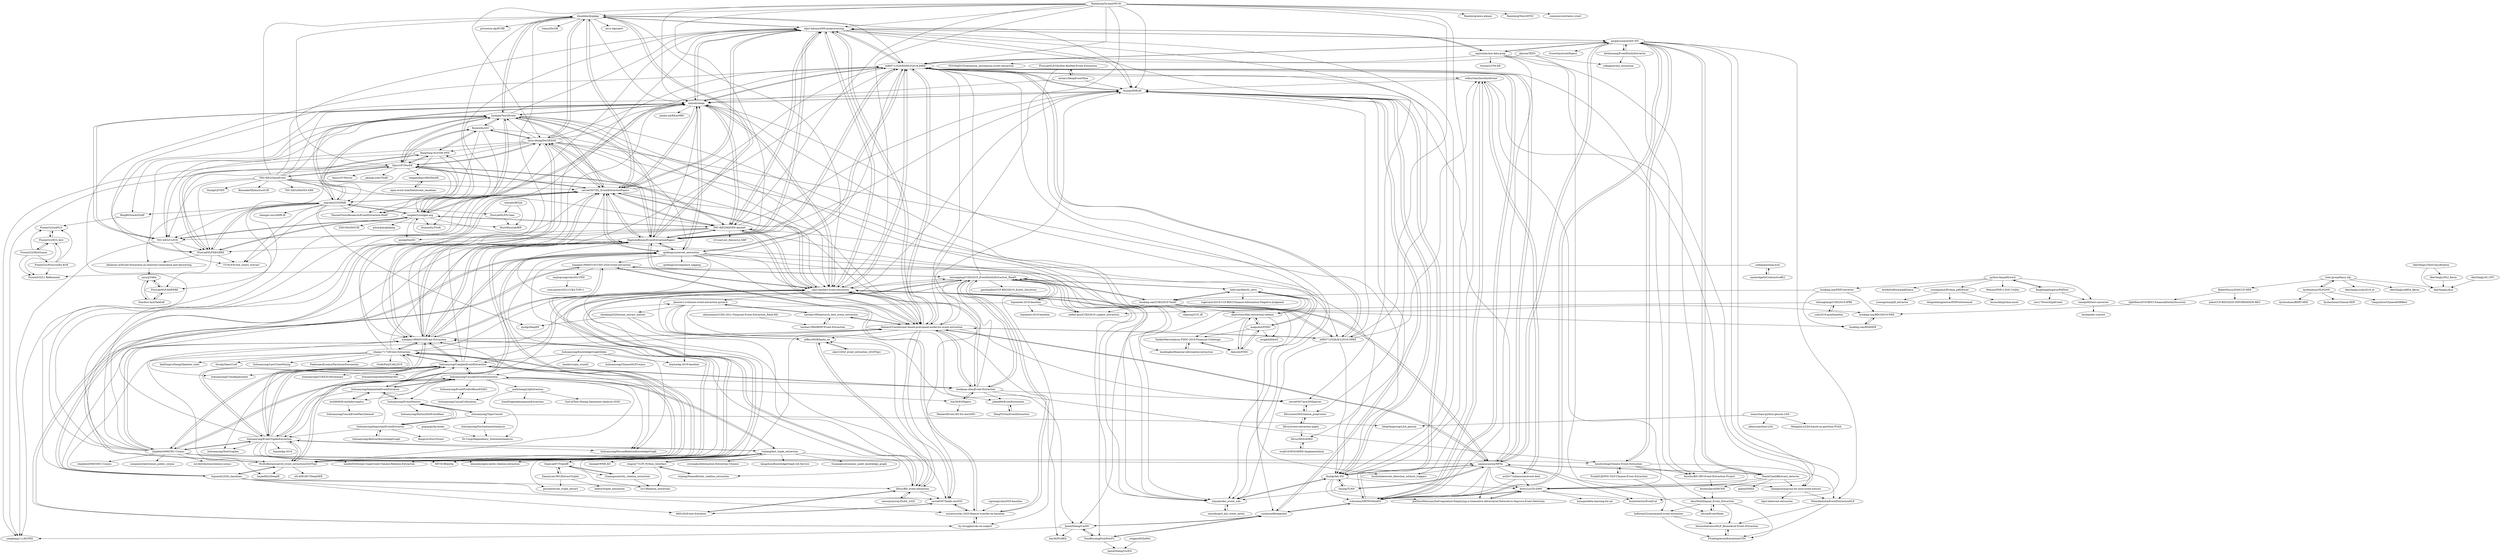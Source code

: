 digraph G {
"dwadden/dygiepp" -> "luanyi/DyGIE" ["e"=1]
"dwadden/dygiepp" -> "nlpcl-lab/ace2005-preprocessing"
"dwadden/dygiepp" -> "lavis-nlp/spert" ["e"=1]
"dwadden/dygiepp" -> "luyaojie/Text2Event"
"dwadden/dygiepp" -> "xinyadu/eeqa"
"dwadden/dygiepp" -> "BaptisteBlouin/EventExtractionPapers"
"dwadden/dygiepp" -> "carrie0307/DL_EventExtractionPapers"
"dwadden/dygiepp" -> "princeton-nlp/PURE" ["e"=1]
"dwadden/dygiepp" -> "raspberryice/gen-arg"
"dwadden/dygiepp" -> "nlpcl-lab/bert-event-extraction"
"dwadden/dygiepp" -> "shun-zheng/Doc2EDAG"
"dwadden/dygiepp" -> "lx865712528/EMNLP2018-JMEE"
"dwadden/dygiepp" -> "thunlp/HMEAE"
"dwadden/dygiepp" -> "xiaoqian19940510/Event-Extraction"
"dwadden/dygiepp" -> "Spico197/DocEE"
"liuhuanyong/CausalityEventExtraction" -> "liuhuanyong/SequentialEventExtration"
"liuhuanyong/CausalityEventExtraction" -> "liuhuanyong/ComplexEventExtraction"
"liuhuanyong/CausalityEventExtraction" -> "liuhuanyong/EventTriplesExtraction"
"liuhuanyong/CausalityEventExtraction" -> "liuhuanyong/EventPredictBasedOnEG"
"liuhuanyong/CausalityEventExtraction" -> "xiaoqian19940510/Event-Extraction"
"liuhuanyong/CausalityEventExtraction" -> "liuhuanyong/CausalCollocation"
"liuhuanyong/CausalityEventExtraction" -> "shijiebei2009/CEC-Corpus"
"liuhuanyong/CausalityEventExtraction" -> "hchX009/EventInferringSys"
"liuhuanyong/CausalityEventExtraction" -> "WuHuRestaurant/xf_event_extraction2020Top1"
"liuhuanyong/CausalityEventExtraction" -> "benkang-chen/Event-Extraction"
"liuhuanyong/CausalityEventExtraction" -> "boy56/EGPapers"
"liuhuanyong/CausalityEventExtraction" -> "liuhuanyong/EventMonitor"
"liuhuanyong/CausalityEventExtraction" -> "mattzheng/LtpExtraction"
"liuhuanyong/CausalityEventExtraction" -> "twjiang/fact_triple_extraction"
"liuhuanyong/CausalityEventExtraction" -> "liuhuanyong/PersonRelationKnowledgeGraph" ["e"=1]
"liuhuanyong/EventTriplesExtraction" -> "liuhuanyong/ComplexEventExtraction"
"liuhuanyong/EventTriplesExtraction" -> "liuhuanyong/TextGrapher" ["e"=1]
"liuhuanyong/EventTriplesExtraction" -> "lemonhu/open-entity-relation-extraction" ["e"=1]
"liuhuanyong/EventTriplesExtraction" -> "liuhuanyong/CausalityEventExtraction"
"liuhuanyong/EventTriplesExtraction" -> "xiaoqian19940510/Event-Extraction"
"liuhuanyong/EventTriplesExtraction" -> "twjiang/fact_triple_extraction"
"liuhuanyong/EventTriplesExtraction" -> "nlpcl-lab/bert-event-extraction"
"liuhuanyong/EventTriplesExtraction" -> "WuHuRestaurant/xf_event_extraction2020Top1"
"liuhuanyong/EventTriplesExtraction" -> "bojone/kg-2019" ["e"=1]
"liuhuanyong/EventTriplesExtraction" -> "xiaofei05/Distant-Supervised-Chinese-Relation-Extraction" ["e"=1]
"liuhuanyong/EventTriplesExtraction" -> "shijiebei2009/CEC-Corpus"
"liuhuanyong/EventTriplesExtraction" -> "liuhuanyong/PersonRelationKnowledgeGraph" ["e"=1]
"liuhuanyong/EventTriplesExtraction" -> "zhang17173/Event-Extraction"
"liuhuanyong/EventTriplesExtraction" -> "HIT-SCIR/pyltp" ["e"=1]
"liuhuanyong/EventTriplesExtraction" -> "BaptisteBlouin/EventExtractionPapers"
"liuhuanyong/DocSentimentAnalysis" -> "Dr-Corgi/Dependency_SentimentAnalysis"
"liuhuanyong/EventMonitor" -> "liuhuanyong/ImportantEventExtractor"
"liuhuanyong/EventMonitor" -> "liuhuanyong/SequentialEventExtration"
"liuhuanyong/EventMonitor" -> "liuhuanyong/HistoryHotEventBase"
"liuhuanyong/EventMonitor" -> "liuhuanyong/TopicCluster"
"liuhuanyong/ComplexEventExtraction" -> "liuhuanyong/EventTriplesExtraction"
"liuhuanyong/ComplexEventExtraction" -> "liuhuanyong/CausalityEventExtraction"
"liuhuanyong/ComplexEventExtraction" -> "liuhuanyong/TextGrapher" ["e"=1]
"liuhuanyong/ComplexEventExtraction" -> "xiaoqian19940510/Event-Extraction"
"liuhuanyong/ComplexEventExtraction" -> "liuhuanyong/PersonRelationKnowledgeGraph" ["e"=1]
"liuhuanyong/ComplexEventExtraction" -> "shijiebei2009/CEC-Corpus"
"liuhuanyong/ComplexEventExtraction" -> "WuHuRestaurant/xf_event_extraction2020Top1"
"liuhuanyong/ComplexEventExtraction" -> "carrie0307/DL_EventExtractionPapers"
"liuhuanyong/ComplexEventExtraction" -> "liuhuanyong/SequentialEventExtration"
"liuhuanyong/ComplexEventExtraction" -> "nlpcl-lab/bert-event-extraction"
"liuhuanyong/ComplexEventExtraction" -> "liuhuanyong/CrimeKgAssitant" ["e"=1]
"liuhuanyong/ComplexEventExtraction" -> "zhang17173/Event-Extraction"
"liuhuanyong/ComplexEventExtraction" -> "liuhuanyong/CCKS2018Summary" ["e"=1]
"liuhuanyong/ComplexEventExtraction" -> "BaptisteBlouin/EventExtractionPapers"
"liuhuanyong/ComplexEventExtraction" -> "liuhuanyong/QAonMilitaryKG" ["e"=1]
"zhang17173/Event-Extraction" -> "nlpcl-lab/bert-event-extraction"
"zhang17173/Event-Extraction" -> "WuHuRestaurant/xf_event_extraction2020Top1"
"zhang17173/Event-Extraction" -> "xiaoqian19940510/Event-Extraction"
"zhang17173/Event-Extraction" -> "Hanlard/Transformer-based-pretrained-model-for-event-extraction"
"zhang17173/Event-Extraction" -> "liuhuanyong/LawCrimeMining" ["e"=1]
"zhang17173/Event-Extraction" -> "benkang-chen/Event-Extraction"
"zhang17173/Event-Extraction" -> "BaptisteBlouin/EventExtractionPapers"
"zhang17173/Event-Extraction" -> "carrie0307/DL_EventExtractionPapers"
"zhang17173/Event-Extraction" -> "liuhuanyong/CrimeKgAssitant" ["e"=1]
"zhang17173/Event-Extraction" -> "liuhuanyong/EventTriplesExtraction"
"zhang17173/Event-Extraction" -> "FanhuaandLuomu/ParseLawDocuments" ["e"=1]
"zhang17173/Event-Extraction" -> "GuidoPaul/CAIL2019" ["e"=1]
"zhang17173/Event-Extraction" -> "liuhuanyong/ComplexEventExtraction"
"zhang17173/Event-Extraction" -> "IanHongruZhang/Openlaw_tools"
"zhang17173/Event-Extraction" -> "thunlp/OpenCLaP" ["e"=1]
"liuhuanyong/TopicCluster" -> "liuhuanyong/EventMonitor"
"liuhuanyong/TopicCluster" -> "DengYangyong/LDA_gensim"
"liuhuanyong/TopicCluster" -> "liuhuanyong/ImportantEventExtractor"
"liuhuanyong/TopicCluster" -> "liuhuanyong/DocSentimentAnalysis"
"boy56/EGPapers" -> "benkang-chen/Event-Extraction"
"boy56/EGPapers" -> "Hanlard/Event-KG-for-Ace2005-"
"gugug/pyltp-books" -> "Dr-Corgi/Dependency_SentimentAnalysis"
"nlpcl-lab/ace2005-preprocessing" -> "nlpcl-lab/bert-event-extraction"
"nlpcl-lab/ace2005-preprocessing" -> "lx865712528/EMNLP2018-JMEE"
"nlpcl-lab/ace2005-preprocessing" -> "Hanlard/Transformer-based-pretrained-model-for-event-extraction"
"nlpcl-lab/ace2005-preprocessing" -> "mgormley/ace-data-prep"
"nlpcl-lab/ace2005-preprocessing" -> "carrie0307/DL_EventExtractionPapers"
"nlpcl-lab/ace2005-preprocessing" -> "THU-KEG/MAVEN-dataset"
"nlpcl-lab/ace2005-preprocessing" -> "BaptisteBlouin/EventExtractionPapers"
"nlpcl-lab/ace2005-preprocessing" -> "xinyadu/eeqa"
"nlpcl-lab/ace2005-preprocessing" -> "ll0ruc/ace2005chinese_preprocess"
"nlpcl-lab/ace2005-preprocessing" -> "dwadden/dygiepp"
"nlpcl-lab/ace2005-preprocessing" -> "thunlp/Adv-ED"
"nlpcl-lab/ace2005-preprocessing" -> "carrie0307/ace2005parser"
"nlpcl-lab/ace2005-preprocessing" -> "thunlp/HMEAE"
"nlpcl-lab/ace2005-preprocessing" -> "raspberryice/gen-arg"
"nlpcl-lab/ace2005-preprocessing" -> "anoperson/jointEE-NN"
"SeanLee97/TripleIE" -> "Guanngxu/entity_relation_extraction"
"SeanLee97/TripleIE" -> "DannyLee1991/ExtractTriples"
"SeanLee97/TripleIE" -> "lzc1/Relation_extraction"
"liuhuanyong/ImportantEventExtractor" -> "liuhuanyong/EventMonitor"
"liuhuanyong/ImportantEventExtractor" -> "BangLiu/StoryForest" ["e"=1]
"liuhuanyong/ImportantEventExtractor" -> "liuhuanyong/AbstractKnowledgeGraph"
"liuhuanyong/ImportantEventExtractor" -> "liuhuanyong/ComplexEventExtraction"
"liuhuanyong/ImportantEventExtractor" -> "liuhuanyong/EventTriplesExtraction"
"python-fan/pdf2word" -> "ArtifexSoftware/pdf2docx" ["e"=1]
"python-fan/pdf2word" -> "fengdongdongwsn/PdfTool"
"python-fan/pdf2word" -> "houking-can/PDFConverter"
"python-fan/pdf2word" -> "xiaoqin00/text-converter"
"python-fan/pdf2word" -> "yooongchun/Python_pdf2Excel"
"python-fan/pdf2word" -> "Nexuist/PDF-2-DOC-Utility"
"mattzheng/LtpExtraction" -> "Syd-Q/Text-Mining-Sentiment-Analysis-2020-" ["e"=1]
"mattzheng/LtpExtraction" -> "SmallVagetable/opinionExtraction"
"mattzheng/LtpExtraction" -> "Dr-Corgi/Dependency_SentimentAnalysis"
"liuhuanyong/KnowledgeGraphSlides" -> "liuhuanyong/ChineseNLPCorpus" ["e"=1]
"liuhuanyong/KnowledgeGraphSlides" -> "liuhuanyong/PersonRelationKnowledgeGraph" ["e"=1]
"liuhuanyong/KnowledgeGraphSlides" -> "liuhuanyong/ComplexEventExtraction"
"liuhuanyong/KnowledgeGraphSlides" -> "liuhuanyong/CausalityEventExtraction"
"liuhuanyong/KnowledgeGraphSlides" -> "beader/ruijin_round2" ["e"=1]
"liuhuanyong/KnowledgeGraphSlides" -> "bojone/kg-2019-baseline" ["e"=1]
"thunlp/Adv-ED" -> "xinyadu/doc_event_role"
"thunlp/Adv-ED" -> "thunlp/TLNN"
"thunlp/Adv-ED" -> "AveryLiu/TD-DMN"
"thunlp/Adv-ED" -> "JoeZhouWenxuan/Self-regulation-Employing-a-Generative-Adversarial-Network-to-Improve-Event-Detection"
"thunlp/Adv-ED" -> "sanmusunrise/NPNs"
"thunlp/Adv-ED" -> "thunlp/HMEAE"
"thunlp/Adv-ED" -> "yubochen/NBTNGMA4ED"
"xiaoyichao/-python-gensim-LDA-" -> "MenglinLu/LDA-based-on-partition-PLDA-"
"xiaoyichao/-python-gensim-LDA-" -> "DengYangyong/LDA_gensim"
"xiaoyichao/-python-gensim-LDA-" -> "nkhuyu/python-LDA"
"lx865712528/EMNLP2018-JMEE" -> "nlpcl-lab/bert-event-extraction"
"lx865712528/EMNLP2018-JMEE" -> "nlpcl-lab/ace2005-preprocessing"
"lx865712528/EMNLP2018-JMEE" -> "anoperson/jointEE-NN"
"lx865712528/EMNLP2018-JMEE" -> "yubochen/NBTNGMA4ED"
"lx865712528/EMNLP2018-JMEE" -> "thunlp/HMEAE"
"lx865712528/EMNLP2018-JMEE" -> "Hanlard/Transformer-based-pretrained-model-for-event-extraction"
"lx865712528/EMNLP2018-JMEE" -> "sanmusunrise/NPNs"
"lx865712528/EMNLP2018-JMEE" -> "lx865712528/ACL2019-ODEE"
"lx865712528/EMNLP2018-JMEE" -> "thunlp/Adv-ED"
"lx865712528/EMNLP2018-JMEE" -> "xinyadu/eeqa"
"lx865712528/EMNLP2018-JMEE" -> "BaptisteBlouin/EventExtractionPapers"
"lx865712528/EMNLP2018-JMEE" -> "qiufengyuyi/event_extraction"
"lx865712528/EMNLP2018-JMEE" -> "xinyadu/doc_event_role"
"lx865712528/EMNLP2018-JMEE" -> "zhangluoyang/cnn-for-auto-event-extract"
"lx865712528/EMNLP2018-JMEE" -> "wilburOne/ZeroShotEvent"
"liuhuanyong/EventPredictBasedOnEG" -> "liuhuanyong/CausalCollocation"
"lx865712528/ACL2019-ODEE" -> "lx865712528/EMNLP2018-JMEE"
"lx865712528/ACL2019-ODEE" -> "xinyadu/doc_event_role"
"lx865712528/ACL2019-ODEE" -> "Hanlard/Transformer-based-pretrained-model-for-event-extraction"
"lx865712528/ACL2019-ODEE" -> "thunlp/HMEAE"
"lx865712528/ACL2019-ODEE" -> "wilburOne/ZeroShotEvent"
"lx865712528/ACL2019-ODEE" -> "thunlp/Adv-ED"
"lx865712528/ACL2019-ODEE" -> "nlpcl-lab/bert-event-extraction"
"Guanngxu/entity_relation_extraction" -> "SeanLee97/TripleIE"
"Guanngxu/entity_relation_extraction" -> "lzc1/Relation_extraction"
"hello-lan/fddc02_intro" -> "dmjvictory/fddc-extraction-release"
"hello-lan/fddc02_intro" -> "magicdict/FDDC"
"hello-lan/fddc02_intro" -> "houking-can/CCKS2019-Task5"
"hello-lan/fddc02_intro" -> "hecongqing/CCKS2019_EventEntityExtraction_Rank5"
"hello-lan/fddc02_intro" -> "rogeroyer/2019-CCF-BDCI-Finance-Information-Negative-Judgment"
"hello-lan/fddc02_intro" -> "haodingkui/financial-information-extraction"
"yooongchun/Python_pdf2Excel" -> "yooongchun/pdf_extractor"
"yooongchun/Python_pdf2Excel" -> "dongzhidong/extractPDFtotxttoexcel"
"yooongchun/Python_pdf2Excel" -> "burncode/python-excel"
"houking-can/PDFConverter" -> "houking-can/CCKS2019-Task5"
"houking-can/PDFConverter" -> "houking-can/BDCI2019-NER"
"houking-can/PDFConverter" -> "houking-can/RDANER"
"liuhuanyong/SequentialEventExtration" -> "liuhuanyong/CausalityEventExtraction"
"liuhuanyong/SequentialEventExtration" -> "hchX009/EventInferringSys"
"liuhuanyong/SequentialEventExtration" -> "liuhuanyong/ComplexEventExtraction"
"liuhuanyong/SequentialEventExtration" -> "liuhuanyong/EventMonitor"
"liuhuanyong/SequentialEventExtration" -> "liuhuanyong/EventTriplesExtraction"
"wilburOne/ZeroShotEvent" -> "yubochen/NBTNGMA4ED"
"wilburOne/ZeroShotEvent" -> "acl2017submission/event-data"
"wilburOne/ZeroShotEvent" -> "hunterhector/EvmEval"
"wilburOne/ZeroShotEvent" -> "AveryLiu/TD-DMN"
"wilburOne/ZeroShotEvent" -> "thunlp/HMEAE"
"bojone/ee-2019-baseline" -> "bojone/el-2019-baseline" ["e"=1]
"bojone/ee-2019-baseline" -> "xiefan-guo/CCKS2019_subject_extraction"
"bojone/ee-2019-baseline" -> "hecongqing/CCKS2019_EventEntityExtraction_Rank5"
"bojone/ee-2019-baseline" -> "bojone/kg-2019-baseline" ["e"=1]
"shiningliang/CCKS2019-IPRE" -> "xiefan-guo/CCKS2019_subject_extraction"
"shiningliang/CCKS2019-IPRE" -> "ccks2019-ipre/baseline"
"magicdict/FDDC" -> "dmjvictory/fddc-extraction-release"
"magicdict/FDDC" -> "Alexzsh/FDDC"
"magicdict/FDDC" -> "YankeeMarco/aliyun-FDDC-2018-Financial-Challenge-"
"magicdict/FDDC" -> "mrgjbd/fddc02"
"magicdict/FDDC" -> "hello-lan/fddc02_intro"
"AlexYangLi/TextClassification" -> "AlexYangLi/ALA"
"AlexYangLi/TextClassification" -> "AlexYangLi/NLI_Keras"
"xiefan-guo/CCKS2019_subject_extraction" -> "hecongqing/CCKS2019_EventEntityExtraction_Rank5"
"dmjvictory/fddc-extraction-release" -> "magicdict/FDDC"
"dmjvictory/fddc-extraction-release" -> "Alexzsh/FDDC"
"dmjvictory/fddc-extraction-release" -> "YankeeMarco/aliyun-FDDC-2018-Financial-Challenge-"
"dmjvictory/fddc-extraction-release" -> "hello-lan/fddc02_intro"
"dmjvictory/fddc-extraction-release" -> "mrgjbd/fddc02"
"codogogo/xling-eval" -> "Pzoom522/L1-Refinement"
"codogogo/xling-eval" -> "cambridgeltl/ContrastiveBLI"
"hendrydong/Chinese-Event-Extraction" -> "FrankSLB/FDU-NLP-Chinese-Event-Extraction"
"hendrydong/Chinese-Event-Extraction" -> "Aureliu/BIU-RPI-Event-Extraction-Project"
"hendrydong/Chinese-Event-Extraction" -> "ahsi/Multilingual_Event_Extraction"
"hendrydong/Chinese-Event-Extraction" -> "anoperson/jointEE-NN"
"hendrydong/Chinese-Event-Extraction" -> "Niharikadutta/EventExtractionNLP"
"sanmusunrise/NPNs" -> "yubochen/NBTNGMA4ED"
"sanmusunrise/NPNs" -> "thunlp/TLNN"
"sanmusunrise/NPNs" -> "lx865712528/EMNLP2018-JMEE"
"sanmusunrise/NPNs" -> "thunlp/Adv-ED"
"sanmusunrise/NPNs" -> "ThanhChinhBK/event_detector"
"sanmusunrise/NPNs" -> "zhangluoyang/cnn-for-auto-event-extract"
"sanmusunrise/NPNs" -> "anoperson/jointEE-NN"
"sanmusunrise/NPNs" -> "AveryLiu/TD-DMN"
"sanmusunrise/NPNs" -> "acl2017submission/event-data"
"sanmusunrise/NPNs" -> "thunlp/HMEAE"
"sanmusunrise/NPNs" -> "liushulinle/event_detection_without_triggers"
"sanmusunrise/NPNs" -> "Hanlard/Transformer-based-pretrained-model-for-event-extraction"
"sanmusunrise/NPNs" -> "nlpcl-lab/bert-event-extraction"
"sanmusunrise/NPNs" -> "hunterhector/EvmEval"
"sanmusunrise/NPNs" -> "JoeZhouWenxuan/Self-regulation-Employing-a-Generative-Adversarial-Network-to-Improve-Event-Detection"
"liushulinle/event_detection_without_triggers" -> "wilburOne/ZeroShotEvent"
"ccks2019-ipre/baseline" -> "shiningliang/CCKS2019-IPRE"
"yubochen/NBTNGMA4ED" -> "AveryLiu/TD-DMN"
"yubochen/NBTNGMA4ED" -> "wilburOne/ZeroShotEvent"
"yubochen/NBTNGMA4ED" -> "cuishiyao96/eegcned"
"yubochen/NBTNGMA4ED" -> "anoperson/jointEE-NN"
"yubochen/NBTNGMA4ED" -> "lx865712528/EMNLP2018-JMEE"
"yubochen/NBTNGMA4ED" -> "thunlp/HMEAE"
"liuhuanyong/CausalCollocation" -> "liuhuanyong/EventPredictBasedOnEG"
"ahsi/Multilingual_Event_Extraction" -> "bernardobranco/NLP_Biomedical-Event-Extraction"
"ahsi/Multilingual_Event_Extraction" -> "FSudong/eventExtractionCNN"
"ahsi/Multilingual_Event_Extraction" -> "hltcoe/EventMiner"
"ahsi/Multilingual_Event_Extraction" -> "helloram52/automated-event-extraction"
"carrie0307/ace2005parser" -> "ll0ruc/ace2005chinese_preprocess"
"AlexYangLi/NLI_Keras" -> "AlexYangLi/ALA"
"benkang-chen/Event-Extraction" -> "Hanlard/Transformer-based-pretrained-model-for-event-extraction"
"benkang-chen/Event-Extraction" -> "boy56/EGPapers"
"benkang-chen/Event-Extraction" -> "nlpcl-lab/bert-event-extraction"
"benkang-chen/Event-Extraction" -> "carrie0307/ace2005parser"
"benkang-chen/Event-Extraction" -> "lx865712528/EMNLP2018-JMEE"
"benkang-chen/Event-Extraction" -> "hendrydong/Chinese-Event-Extraction"
"benkang-chen/Event-Extraction" -> "jialin666/EventExtraction"
"benkang-chen/Event-Extraction" -> "hecongqing/CCKS2019_EventEntityExtraction_Rank5"
"benkang-chen/Event-Extraction" -> "zhang17173/Event-Extraction"
"AveryLiu/TD-DMN" -> "yubochen/NBTNGMA4ED"
"AveryLiu/TD-DMN" -> "luyaojie/delta-learning-for-ed"
"AveryLiu/TD-DMN" -> "JoeZhouWenxuan/Self-regulation-Employing-a-Generative-Adversarial-Network-to-Improve-Event-Detection"
"AveryLiu/TD-DMN" -> "hunterhector/EvmEval"
"JoeZhouWenxuan/Self-regulation-Employing-a-Generative-Adversarial-Network-to-Improve-Event-Detection" -> "AveryLiu/TD-DMN"
"Alexzsh/FDDC" -> "YankeeMarco/aliyun-FDDC-2018-Financial-Challenge-"
"Alexzsh/FDDC" -> "dmjvictory/fddc-extraction-release"
"Alexzsh/FDDC" -> "magicdict/FDDC"
"FrankSLB/FDU-NLP-Chinese-Event-Extraction" -> "helloram52/automated-event-extraction"
"FrankSLB/FDU-NLP-Chinese-Event-Extraction" -> "hendrydong/Chinese-Event-Extraction"
"Niharikadutta/EventExtractionNLP" -> "FSudong/eventExtractionCNN"
"Niharikadutta/EventExtractionNLP" -> "bernardobranco/NLP_Biomedical-Event-Extraction"
"AlexYangLi/tf_CFO" -> "AlexYangLi/ALA"
"FSudong/eventExtractionCNN" -> "bernardobranco/NLP_Biomedical-Event-Extraction"
"YankeeMarco/aliyun-FDDC-2018-Financial-Challenge-" -> "haodingkui/financial-information-extraction"
"YankeeMarco/aliyun-FDDC-2018-Financial-Challenge-" -> "Alexzsh/FDDC"
"kyzhouhzau/NLPGNN" -> "kyzhouhzau/BERT-NER" ["e"=1]
"kyzhouhzau/NLPGNN" -> "kyzhouhzau/Clinical-NER" ["e"=1]
"kyzhouhzau/NLPGNN" -> "boat-group/fancy-nlp"
"kyzhouhzau/NLPGNN" -> "GanjinZero/ChineseEHRBert" ["e"=1]
"carrie0307/DL_EventExtractionPapers" -> "xiaoqian19940510/Event-Extraction"
"carrie0307/DL_EventExtractionPapers" -> "BaptisteBlouin/EventExtractionPapers"
"carrie0307/DL_EventExtractionPapers" -> "nlpcl-lab/ace2005-preprocessing"
"carrie0307/DL_EventExtractionPapers" -> "WuHuRestaurant/xf_event_extraction2020Top1"
"carrie0307/DL_EventExtractionPapers" -> "shun-zheng/Doc2EDAG"
"carrie0307/DL_EventExtractionPapers" -> "Spico197/DocEE"
"carrie0307/DL_EventExtractionPapers" -> "THU-KEG/MAVEN-dataset"
"carrie0307/DL_EventExtractionPapers" -> "nlpcl-lab/bert-event-extraction"
"carrie0307/DL_EventExtractionPapers" -> "mayubo2333/PAIE"
"carrie0307/DL_EventExtractionPapers" -> "xinyadu/eeqa"
"carrie0307/DL_EventExtractionPapers" -> "Hanlard/Transformer-based-pretrained-model-for-event-extraction"
"carrie0307/DL_EventExtractionPapers" -> "qiufengyuyi/event_extraction"
"carrie0307/DL_EventExtractionPapers" -> "dwadden/dygiepp"
"carrie0307/DL_EventExtractionPapers" -> "lx865712528/EMNLP2018-JMEE"
"carrie0307/DL_EventExtractionPapers" -> "luyaojie/Text2Event"
"xiaoqian19940510/Event-Extraction" -> "WuHuRestaurant/xf_event_extraction2020Top1"
"xiaoqian19940510/Event-Extraction" -> "carrie0307/DL_EventExtractionPapers"
"xiaoqian19940510/Event-Extraction" -> "nlpcl-lab/bert-event-extraction"
"xiaoqian19940510/Event-Extraction" -> "Hanlard/Transformer-based-pretrained-model-for-event-extraction"
"xiaoqian19940510/Event-Extraction" -> "BaptisteBlouin/EventExtractionPapers"
"xiaoqian19940510/Event-Extraction" -> "liuhuanyong/EventTriplesExtraction"
"xiaoqian19940510/Event-Extraction" -> "xinyadu/eeqa"
"xiaoqian19940510/Event-Extraction" -> "shun-zheng/Doc2EDAG"
"xiaoqian19940510/Event-Extraction" -> "liuhuanyong/ComplexEventExtraction"
"xiaoqian19940510/Event-Extraction" -> "qiufengyuyi/event_extraction"
"xiaoqian19940510/Event-Extraction" -> "zhang17173/Event-Extraction"
"xiaoqian19940510/Event-Extraction" -> "nlpcl-lab/ace2005-preprocessing"
"xiaoqian19940510/Event-Extraction" -> "shijiebei2009/CEC-Corpus"
"xiaoqian19940510/Event-Extraction" -> "lx865712528/EMNLP2018-JMEE"
"xiaoqian19940510/Event-Extraction" -> "loujie0822/DeepIE" ["e"=1]
"shijiebei2009/CEC-Corpus" -> "liuhuanyong/ComplexEventExtraction"
"shijiebei2009/CEC-Corpus" -> "xiaoqian19940510/Event-Extraction"
"shijiebei2009/CEC-Corpus" -> "sanmusunrise/NPNs"
"shijiebei2009/CEC-Corpus" -> "liuhuanyong/EventTriplesExtraction"
"shijiebei2009/CEC-Corpus" -> "carrie0307/DL_EventExtractionPapers"
"shijiebei2009/CEC-Corpus" -> "lx865712528/EMNLP2018-JMEE"
"shijiebei2009/CEC-Corpus" -> "hendrydong/Chinese-Event-Extraction"
"shijiebei2009/CEC-Corpus" -> "WuHuRestaurant/xf_event_extraction2020Top1"
"shijiebei2009/CEC-Corpus" -> "shun-zheng/Doc2EDAG"
"shijiebei2009/CEC-Corpus" -> "liuhuanyong/CausalityEventExtraction"
"shijiebei2009/CEC-Corpus" -> "shijiebei2009/CEEC-Corpus"
"shijiebei2009/CEC-Corpus" -> "BaptisteBlouin/EventExtractionPapers"
"shijiebei2009/CEC-Corpus" -> "nlpcl-lab/ace2005-preprocessing"
"shijiebei2009/CEC-Corpus" -> "nonamestreet/weixin_public_corpus" ["e"=1]
"shijiebei2009/CEC-Corpus" -> "ml-distribution/chinese-corpus" ["e"=1]
"wgwang/ccks2020-baseline" -> "xyionwu/ccks-2020-finance-transfer-ee-baseline"
"DannyLee1991/ExtractTriples" -> "SeanLee97/TripleIE"
"DannyLee1991/ExtractTriples" -> "leefsir/triplet_extraction" ["e"=1]
"DannyLee1991/ExtractTriples" -> "percent4/ccks_triple_extract" ["e"=1]
"bojone/lic2020_baselines" -> "carrie0307/baidu-ee2020"
"bojone/lic2020_baselines" -> "qiufengyuyi/event_extraction"
"bojone/lic2020_baselines" -> "WuHuRestaurant/xf_event_extraction2020Top1"
"bojone/lic2020_baselines" -> "hecongqing/CCKS2019_EventEntityExtraction_Rank5"
"bojone/lic2020_baselines" -> "ll0ruc/BD_event-extraction"
"bojone/lic2020_baselines" -> "xyionwu/ccks-2020-finance-transfer-ee-baseline"
"bojone/lic2020_baselines" -> "lx865712528/EMNLP2018-JMEE"
"bojone/lic2020_baselines" -> "ARDUJS/Event-Extration"
"bojone/lic2020_baselines" -> "xiaoqian19940510/Event-Extraction"
"xinyadu/eeqa" -> "raspberryice/gen-arg"
"xinyadu/eeqa" -> "mayubo2333/PAIE"
"xinyadu/eeqa" -> "thunlp/HMEAE"
"xinyadu/eeqa" -> "THU-KEG/CLEVE"
"xinyadu/eeqa" -> "PlusLabNLP/DEGREE"
"xinyadu/eeqa" -> "xinyadu/doc_event_role"
"xinyadu/eeqa" -> "nlpcl-lab/ace2005-preprocessing"
"xinyadu/eeqa" -> "lx865712528/EMNLP2018-JMEE"
"xinyadu/eeqa" -> "jianliu-ml/EEasMRC"
"xinyadu/eeqa" -> "luyaojie/Text2Event"
"xinyadu/eeqa" -> "THU-KEG/MAVEN-dataset"
"xinyadu/eeqa" -> "nlpcl-lab/bert-event-extraction"
"xinyadu/eeqa" -> "qiufengyuyi/event_extraction"
"xinyadu/eeqa" -> "carrie0307/DL_EventExtractionPapers"
"xinyadu/eeqa" -> "cuishiyao96/eegcned"
"nlpcl-lab/bert-event-extraction" -> "Hanlard/Transformer-based-pretrained-model-for-event-extraction"
"nlpcl-lab/bert-event-extraction" -> "nlpcl-lab/ace2005-preprocessing"
"nlpcl-lab/bert-event-extraction" -> "lx865712528/EMNLP2018-JMEE"
"nlpcl-lab/bert-event-extraction" -> "BaptisteBlouin/EventExtractionPapers"
"nlpcl-lab/bert-event-extraction" -> "THU-KEG/MAVEN-dataset"
"nlpcl-lab/bert-event-extraction" -> "xiaoqian19940510/Event-Extraction"
"nlpcl-lab/bert-event-extraction" -> "WuHuRestaurant/xf_event_extraction2020Top1"
"nlpcl-lab/bert-event-extraction" -> "carrie0307/DL_EventExtractionPapers"
"nlpcl-lab/bert-event-extraction" -> "benkang-chen/Event-Extraction"
"nlpcl-lab/bert-event-extraction" -> "xinyadu/eeqa"
"nlpcl-lab/bert-event-extraction" -> "liushulinle/event_detection_without_triggers"
"nlpcl-lab/bert-event-extraction" -> "thunlp/HMEAE"
"nlpcl-lab/bert-event-extraction" -> "sanmusunrise/NPNs"
"nlpcl-lab/bert-event-extraction" -> "lx865712528/ACL2019-ODEE"
"nlpcl-lab/bert-event-extraction" -> "Jianwei-Lv/chinese-event-extraction-pytorch"
"BaptisteBlouin/EventExtractionPapers" -> "carrie0307/DL_EventExtractionPapers"
"BaptisteBlouin/EventExtractionPapers" -> "nlpcl-lab/bert-event-extraction"
"BaptisteBlouin/EventExtractionPapers" -> "nlpcl-lab/ace2005-preprocessing"
"BaptisteBlouin/EventExtractionPapers" -> "lx865712528/EMNLP2018-JMEE"
"BaptisteBlouin/EventExtractionPapers" -> "xiaoqian19940510/Event-Extraction"
"BaptisteBlouin/EventExtractionPapers" -> "Hanlard/Transformer-based-pretrained-model-for-event-extraction"
"BaptisteBlouin/EventExtractionPapers" -> "THU-KEG/MAVEN-dataset"
"BaptisteBlouin/EventExtractionPapers" -> "shun-zheng/Doc2EDAG"
"BaptisteBlouin/EventExtractionPapers" -> "dwadden/dygiepp"
"BaptisteBlouin/EventExtractionPapers" -> "thunlp/HMEAE"
"BaptisteBlouin/EventExtractionPapers" -> "WuHuRestaurant/xf_event_extraction2020Top1"
"BaptisteBlouin/EventExtractionPapers" -> "raspberryice/gen-arg"
"BaptisteBlouin/EventExtractionPapers" -> "luyaojie/Text2Event"
"BaptisteBlouin/EventExtractionPapers" -> "qiufengyuyi/event_extraction"
"BaptisteBlouin/EventExtractionPapers" -> "xinyadu/eeqa"
"Hanlard/Transformer-based-pretrained-model-for-event-extraction" -> "nlpcl-lab/bert-event-extraction"
"Hanlard/Transformer-based-pretrained-model-for-event-extraction" -> "nlpcl-lab/ace2005-preprocessing"
"Hanlard/Transformer-based-pretrained-model-for-event-extraction" -> "lx865712528/EMNLP2018-JMEE"
"Hanlard/Transformer-based-pretrained-model-for-event-extraction" -> "jeffery0628/baidu_ee"
"Hanlard/Transformer-based-pretrained-model-for-event-extraction" -> "benkang-chen/Event-Extraction"
"Hanlard/Transformer-based-pretrained-model-for-event-extraction" -> "thunlp/HMEAE"
"Hanlard/Transformer-based-pretrained-model-for-event-extraction" -> "ll0ruc/BD_event-extraction"
"Hanlard/Transformer-based-pretrained-model-for-event-extraction" -> "carrie0307/ace2005parser"
"Hanlard/Transformer-based-pretrained-model-for-event-extraction" -> "taishan1994/pytorch_bert_event_extraction"
"Hanlard/Transformer-based-pretrained-model-for-event-extraction" -> "xiaoqian19940510/Event-Extraction"
"Hanlard/Transformer-based-pretrained-model-for-event-extraction" -> "lx865712528/ACL2019-ODEE"
"Hanlard/Transformer-based-pretrained-model-for-event-extraction" -> "carrie0307/baidu-ee2020"
"Hanlard/Transformer-based-pretrained-model-for-event-extraction" -> "sanmusunrise/NPNs"
"Hanlard/Transformer-based-pretrained-model-for-event-extraction" -> "THU-KEG/MAVEN-dataset"
"Hanlard/Transformer-based-pretrained-model-for-event-extraction" -> "boy56/PLMEE"
"fengdongdongwsn/PdfTool" -> "python-fan/pdf2word"
"fengdongdongwsn/PdfTool" -> "yws179/word2pdf-tools" ["e"=1]
"fengdongdongwsn/PdfTool" -> "xiaoqin00/text-converter"
"hchX009/EventInferringSys" -> "liuhuanyong/CausalEventPairsDataset"
"hchX009/EventInferringSys" -> "liuhuanyong/SequentialEventExtration"
"thunlp/HMEAE" -> "cuishiyao96/eegcned"
"thunlp/HMEAE" -> "ll0ruc/MOGANED"
"thunlp/HMEAE" -> "yubochen/NBTNGMA4ED"
"thunlp/HMEAE" -> "lx865712528/EMNLP2018-JMEE"
"thunlp/HMEAE" -> "xinyadu/eeqa"
"thunlp/HMEAE" -> "thunlp/Adv-ED"
"xinyadu/doc_event_role" -> "xinyadu/grit_doc_event_entity"
"xinyadu/doc_event_role" -> "thunlp/Adv-ED"
"boat-group/fancy-nlp" -> "AlexYangLi/ALA"
"boat-group/fancy-nlp" -> "BaberMuyu/2020CCF-NER"
"boat-group/fancy-nlp" -> "AlexYangLi/ccks2019_el" ["e"=1]
"boat-group/fancy-nlp" -> "kyzhouhzau/NLPGNN"
"boat-group/fancy-nlp" -> "AlexYangLi/ABSA_Keras" ["e"=1]
"cuishiyao96/eegcned" -> "TimeBurningFish/FewFC"
"cuishiyao96/eegcned" -> "thunlp/HMEAE"
"cuishiyao96/eegcned" -> "yubochen/NBTNGMA4ED"
"cuishiyao96/eegcned" -> "JiaweiSheng/CasEE"
"shun-zheng/Doc2EDAG" -> "RunxinXu/GIT"
"shun-zheng/Doc2EDAG" -> "Spico197/DocEE"
"shun-zheng/Doc2EDAG" -> "carrie0307/DL_EventExtractionPapers"
"shun-zheng/Doc2EDAG" -> "yanghang111/DCFEE"
"shun-zheng/Doc2EDAG" -> "BaptisteBlouin/EventExtractionPapers"
"shun-zheng/Doc2EDAG" -> "xinyadu/doc_event_role"
"shun-zheng/Doc2EDAG" -> "xiaoqian19940510/Event-Extraction"
"shun-zheng/Doc2EDAG" -> "lx865712528/EMNLP2018-JMEE"
"shun-zheng/Doc2EDAG" -> "thunlp/Adv-ED"
"shun-zheng/Doc2EDAG" -> "HangYang-NLP/DE-PPN"
"shun-zheng/Doc2EDAG" -> "luyaojie/Text2Event"
"shun-zheng/Doc2EDAG" -> "qiufengyuyi/event_extraction"
"shun-zheng/Doc2EDAG" -> "dwadden/dygiepp"
"shun-zheng/Doc2EDAG" -> "xinyadu/eeqa"
"shun-zheng/Doc2EDAG" -> "THU-KEG/CLEVE"
"aistairc/DeepEventMine" -> "PlusLabNLP/GEANet-BioMed-Event-Extraction"
"aistairc/DeepEventMine" -> "thunlp/HMEAE"
"aistairc/DeepEventMine" -> "xinyadu/eeqa"
"ll0ruc/event-extraction-paper" -> "ll0ruc/MOGANED"
"ll0ruc/event-extraction-paper" -> "ll0ruc/ace2005chinese_preprocess"
"xyionwu/ccks-2020-finance-transfer-ee-baseline" -> "xiaoqian19940510/CCKS-2020-event-extraction"
"xyionwu/ccks-2020-finance-transfer-ee-baseline" -> "hy-struggle/ccks-ee-subject"
"xyionwu/ccks-2020-finance-transfer-ee-baseline" -> "carrie0307/baidu-ee2020"
"xyionwu/ccks-2020-finance-transfer-ee-baseline" -> "hecongqing/CCKS2019_EventEntityExtraction_Rank5"
"qiufengyuyi/event_extraction" -> "bojone/lic2020_baselines"
"qiufengyuyi/event_extraction" -> "qiufengyuyi/sequence_tagging" ["e"=1]
"qiufengyuyi/event_extraction" -> "lx865712528/EMNLP2018-JMEE"
"qiufengyuyi/event_extraction" -> "ll0ruc/BD_event-extraction"
"qiufengyuyi/event_extraction" -> "xinyadu/doc_event_role"
"qiufengyuyi/event_extraction" -> "WuHuRestaurant/xf_event_extraction2020Top1"
"qiufengyuyi/event_extraction" -> "xinyadu/eeqa"
"qiufengyuyi/event_extraction" -> "Hanlard/Transformer-based-pretrained-model-for-event-extraction"
"qiufengyuyi/event_extraction" -> "carrie0307/DL_EventExtractionPapers"
"qiufengyuyi/event_extraction" -> "xiaoqian19940510/CCKS-2020-event-extraction"
"qiufengyuyi/event_extraction" -> "lx865712528/ACL2019-ODEE"
"qiufengyuyi/event_extraction" -> "xiaoqian19940510/Event-Extraction"
"qiufengyuyi/event_extraction" -> "carrie0307/baidu-ee2020"
"qiufengyuyi/event_extraction" -> "BaptisteBlouin/EventExtractionPapers"
"qiufengyuyi/event_extraction" -> "nlpcl-lab/bert-event-extraction"
"hecongqing/CCKS2019_EventEntityExtraction_Rank5" -> "xyionwu/ccks-2020-finance-transfer-ee-baseline"
"hecongqing/CCKS2019_EventEntityExtraction_Rank5" -> "xiaoqian19940510/CCKS-2020-event-extraction"
"hecongqing/CCKS2019_EventEntityExtraction_Rank5" -> "xiefan-guo/CCKS2019_subject_extraction"
"hecongqing/CCKS2019_EventEntityExtraction_Rank5" -> "bojone/ee-2019-baseline"
"hecongqing/CCKS2019_EventEntityExtraction_Rank5" -> "hy-struggle/ccks-ee-subject"
"hecongqing/CCKS2019_EventEntityExtraction_Rank5" -> "houking-can/CCKS2019-Task5"
"hecongqing/CCKS2019_EventEntityExtraction_Rank5" -> "hello-lan/fddc02_intro"
"hecongqing/CCKS2019_EventEntityExtraction_Rank5" -> "Hanlard/Transformer-based-pretrained-model-for-event-extraction"
"hecongqing/CCKS2019_EventEntityExtraction_Rank5" -> "carrie0307/baidu-ee2020"
"hecongqing/CCKS2019_EventEntityExtraction_Rank5" -> "WuHuRestaurant/xf_event_extraction2020Top1"
"hecongqing/CCKS2019_EventEntityExtraction_Rank5" -> "gaozhanfire/CCF-BDCI2019_Entity_Discovery" ["e"=1]
"hecongqing/CCKS2019_EventEntityExtraction_Rank5" -> "benkang-chen/Event-Extraction"
"hecongqing/CCKS2019_EventEntityExtraction_Rank5" -> "nlpcl-lab/bert-event-extraction"
"hecongqing/CCKS2019_EventEntityExtraction_Rank5" -> "jeffery0628/baidu_ee"
"hecongqing/CCKS2019_EventEntityExtraction_Rank5" -> "lx865712528/EMNLP2018-JMEE"
"xinyadu/grit_doc_event_entity" -> "xinyadu/doc_event_role"
"ll0ruc/BD_event-extraction" -> "ARDUJS/Event-Extration"
"ll0ruc/BD_event-extraction" -> "jeffery0628/baidu_ee"
"ll0ruc/BD_event-extraction" -> "xiaoqian19940510/CCKS-2020-event-extraction"
"ll0ruc/BD_event-extraction" -> "onewaymyway/DuEE_2020"
"ll0ruc/BD_event-extraction" -> "carrie0307/baidu-ee2020"
"jeffery0628/baidu_ee" -> "aker218/xf_event_extraction_2020Top1"
"jeffery0628/baidu_ee" -> "ll0ruc/BD_event-extraction"
"PlusLabNLP/GEANet-BioMed-Event-Extraction" -> "aistairc/DeepEventMine"
"PlusLabNLP/GEANet-BioMed-Event-Extraction" -> "xinyadu/doc_event_role"
"ARDUJS/Event-Extration" -> "ll0ruc/BD_event-extraction"
"ARDUJS/Event-Extration" -> "carrie0307/baidu-ee2020"
"ll0ruc/ace2005chinese_preprocess" -> "ll0ruc/event-extraction-paper"
"ll0ruc/ace2005chinese_preprocess" -> "carrie0307/ace2005parser"
"wzq016/MOGANED-Implementation" -> "ll0ruc/MOGANED"
"ll0ruc/MOGANED" -> "wzq016/MOGANED-Implementation"
"liuhuanyong/AbstractKnowledgeGraph" -> "liuhuanyong/ImportantEventExtractor"
"thunlp/TLNN" -> "thunlp/Adv-ED"
"thunlp/TLNN" -> "sanmusunrise/NPNs"
"thunlp/TLNN" -> "xinyadu/doc_event_role"
"congxin95/DaFeC" -> "JiaweiSheng/CorED"
"light8lee/2019-BDCI-FinancialEntityDiscovery" -> "houking-can/BDCI2019-NER"
"carrie0307/baidu-ee2020" -> "ARDUJS/Event-Extration"
"carrie0307/baidu-ee2020" -> "xyionwu/ccks-2020-finance-transfer-ee-baseline"
"carrie0307/baidu-ee2020" -> "jeffery0628/baidu_ee"
"onewaymyway/DuEE_2020" -> "ll0ruc/BD_event-extraction"
"Pzoom522/ECL-dict" -> "Pzoom522/xANLG"
"Pzoom522/ECL-dict" -> "Pzoom522/L1-Refinement"
"Pzoom522/ECL-dict" -> "Pzoom522/HistSumm"
"houking-can/RDANER" -> "houking-can/BDCI2019-NER"
"houking-can/CCKS2019-Task5" -> "houking-can/BDCI2019-NER"
"houking-can/CCKS2019-Task5" -> "hello-lan/fddc02_intro"
"houking-can/CCKS2019-Task5" -> "cdjasonj/CCF_IE" ["e"=1]
"houking-can/CCKS2019-Task5" -> "xiefan-guo/CCKS2019_subject_extraction"
"houking-can/CCKS2019-Task5" -> "houking-can/RDANER"
"houking-can/CCKS2019-Task5" -> "dmjvictory/fddc-extraction-release"
"houking-can/CCKS2019-Task5" -> "hecongqing/CCKS2019_EventEntityExtraction_Rank5"
"houking-can/BDCI2019-NER" -> "houking-can/RDANER"
"haodingkui/financial-information-extraction" -> "YankeeMarco/aliyun-FDDC-2018-Financial-Challenge-"
"jialin666/EventExtraction" -> "DangYG/GasEventExtraction"
"HangYang-NLP/DE-PPN" -> "RunxinXu/GIT"
"HangYang-NLP/DE-PPN" -> "Spico197/DocEE"
"HangYang-NLP/DE-PPN" -> "TencentYoutuResearch/EventExtraction-RAAT"
"HangYang-NLP/DE-PPN" -> "VT-NLP/Event_Query_Extract"
"HangYang-NLP/DE-PPN" -> "yanghang111/DCFEE"
"HangYang-NLP/DE-PPN" -> "PlusLabNLP/DEGREE"
"hy-struggle/ccks-ee-subject" -> "xyionwu/ccks-2020-finance-transfer-ee-baseline"
"hy-struggle/ccks-ee-subject" -> "xiaoqian19940510/CCKS-2020-event-extraction"
"WuHuRestaurant/xf_event_extraction2020Top1" -> "xiaoqian19940510/Event-Extraction"
"WuHuRestaurant/xf_event_extraction2020Top1" -> "z814081807/DeepNER" ["e"=1]
"WuHuRestaurant/xf_event_extraction2020Top1" -> "carrie0307/DL_EventExtractionPapers"
"WuHuRestaurant/xf_event_extraction2020Top1" -> "nlpcl-lab/bert-event-extraction"
"WuHuRestaurant/xf_event_extraction2020Top1" -> "qiufengyuyi/event_extraction"
"WuHuRestaurant/xf_event_extraction2020Top1" -> "Hanlard/Transformer-based-pretrained-model-for-event-extraction"
"WuHuRestaurant/xf_event_extraction2020Top1" -> "zhang17173/Event-Extraction"
"WuHuRestaurant/xf_event_extraction2020Top1" -> "BaptisteBlouin/EventExtractionPapers"
"WuHuRestaurant/xf_event_extraction2020Top1" -> "hecongqing/CCKS2019_EventEntityExtraction_Rank5"
"WuHuRestaurant/xf_event_extraction2020Top1" -> "bojone/lic2020_baselines"
"WuHuRestaurant/xf_event_extraction2020Top1" -> "lx865712528/EMNLP2018-JMEE"
"WuHuRestaurant/xf_event_extraction2020Top1" -> "liuhuanyong/EventTriplesExtraction"
"WuHuRestaurant/xf_event_extraction2020Top1" -> "liuhuanyong/ComplexEventExtraction"
"WuHuRestaurant/xf_event_extraction2020Top1" -> "Jianwei-Lv/chinese-event-extraction-pytorch"
"WuHuRestaurant/xf_event_extraction2020Top1" -> "loujie0822/DeepIE" ["e"=1]
"BaberMuyu/2020CCF-NER" -> "joleo/CCF-BDCI2020-INFORMATION-REG"
"BaberMuyu/2020CCF-NER" -> "light8lee/2019-BDCI-FinancialEntityDiscovery"
"Jianwei-Lv/chinese-event-extraction-pytorch" -> "taishan1994/pytorch_bert_event_extraction"
"Jianwei-Lv/chinese-event-extraction-pytorch" -> "jeffery0628/baidu_ee"
"Jianwei-Lv/chinese-event-extraction-pytorch" -> "chenking2020/event_extract_master"
"Jianwei-Lv/chinese-event-extraction-pytorch" -> "jialin666/EventExtraction"
"Jianwei-Lv/chinese-event-extraction-pytorch" -> "JiaweiSheng/CasEE"
"DangYG/GasEventExtraction" -> "jialin666/EventExtraction"
"chenking2020/event_extract_master" -> "jeffery0628/baidu_ee"
"chenking2020/event_extract_master" -> "zjunlp/DeepEE"
"chenking2020/event_extract_master" -> "ll0ruc/BD_event-extraction"
"luyaojie/Text2Event" -> "PlusLabNLP/DEGREE"
"luyaojie/Text2Event" -> "raspberryice/gen-arg"
"luyaojie/Text2Event" -> "xinyadu/eeqa"
"luyaojie/Text2Event" -> "mayubo2333/PAIE"
"luyaojie/Text2Event" -> "Spico197/DocEE"
"luyaojie/Text2Event" -> "dwadden/dygiepp"
"luyaojie/Text2Event" -> "THU-KEG/CLEVE"
"luyaojie/Text2Event" -> "RunxinXu/GIT"
"luyaojie/Text2Event" -> "JiaweiSheng/CasEE"
"luyaojie/Text2Event" -> "nlpcl-lab/bert-event-extraction"
"luyaojie/Text2Event" -> "Hanlard/Transformer-based-pretrained-model-for-event-extraction"
"luyaojie/Text2Event" -> "RingBDStack/GDAP"
"luyaojie/Text2Event" -> "carrie0307/DL_EventExtractionPapers"
"luyaojie/Text2Event" -> "nlpcl-lab/ace2005-preprocessing"
"luyaojie/Text2Event" -> "BaptisteBlouin/EventExtractionPapers"
"RunxinXu/GIT" -> "HangYang-NLP/DE-PPN"
"RunxinXu/GIT" -> "Spico197/DocEE"
"RunxinXu/GIT" -> "shun-zheng/Doc2EDAG"
"RunxinXu/GIT" -> "RunxinXu/TSAR"
"RunxinXu/GIT" -> "TencentYoutuResearch/EventExtraction-RAAT"
"RunxinXu/GIT" -> "luyaojie/Text2Event"
"RunxinXu/GIT" -> "xinyadu/doc_event_role"
"raspberryice/gen-arg" -> "xinyadu/eeqa"
"raspberryice/gen-arg" -> "mayubo2333/PAIE"
"raspberryice/gen-arg" -> "xinyadu/doc_event_role"
"raspberryice/gen-arg" -> "PlusLabNLP/DEGREE"
"raspberryice/gen-arg" -> "THU-KEG/CLEVE"
"raspberryice/gen-arg" -> "zjunlp/DocED"
"raspberryice/gen-arg" -> "THU-KEG/MAVEN-dataset"
"raspberryice/gen-arg" -> "RunxinXu/TSAR"
"raspberryice/gen-arg" -> "ZQS1943/DOCIE"
"raspberryice/gen-arg" -> "luyaojie/Text2Event"
"raspberryice/gen-arg" -> "HangYang-NLP/DE-PPN"
"raspberryice/gen-arg" -> "pitrack/arglinking"
"THU-KEG/CLEVE" -> "VT-NLP/Event_Query_Extract"
"THU-KEG/CLEVE" -> "raspberryice/gen-arg"
"THU-KEG/CLEVE" -> "xinyadu/eeqa"
"THU-KEG/CLEVE" -> "thunlp/HMEAE"
"THU-KEG/CLEVE" -> "PlusLabNLP/DEGREE"
"THU-KEG/CLEVE" -> "yanghang111/DCFEE"
"xiaoqian19940510/CCKS-2020-event-extraction" -> "xyionwu/ccks-2020-finance-transfer-ee-baseline"
"xiaoqian19940510/CCKS-2020-event-extraction" -> "ll0ruc/BD_event-extraction"
"xiaoqian19940510/CCKS-2020-event-extraction" -> "taojingcong/ccks2021FEE"
"xiaoqian19940510/CCKS-2020-event-extraction" -> "hecongqing/CCKS2019_EventEntityExtraction_Rank5"
"xiaoqian19940510/CCKS-2020-event-extraction" -> "hy-struggle/ccks-ee-subject"
"shenzaimin/CCKS-2021-Financial-Event-Extraction_Rank-6th" -> "taishan1994/BERT-Event-Extraction"
"JiaweiSheng/CasEE" -> "TimeBurningFish/FewFC"
"JiaweiSheng/CasEE" -> "cuishiyao96/eegcned"
"JiaweiSheng/CasEE" -> "yanghang111/DCFEE"
"JiaweiSheng/CasEE" -> "boy56/PLMEE"
"THU-KEG/MAVEN-dataset" -> "nlpcl-lab/ace2005-preprocessing"
"THU-KEG/MAVEN-dataset" -> "raspberryice/gen-arg"
"THU-KEG/MAVEN-dataset" -> "nlpcl-lab/bert-event-extraction"
"THU-KEG/MAVEN-dataset" -> "231sm/Low_Resource_KBP"
"THU-KEG/MAVEN-dataset" -> "thunlp/HMEAE"
"THU-KEG/MAVEN-dataset" -> "carrie0307/DL_EventExtractionPapers"
"THU-KEG/MAVEN-dataset" -> "xinyadu/eeqa"
"THU-KEG/MAVEN-dataset" -> "THU-KEG/CLEVE"
"THU-KEG/MAVEN-dataset" -> "Hanlard/Transformer-based-pretrained-model-for-event-extraction"
"THU-KEG/MAVEN-dataset" -> "thunlp/Adv-ED"
"THU-KEG/MAVEN-dataset" -> "PlusLabNLP/DEGREE"
"THU-KEG/MAVEN-dataset" -> "BaptisteBlouin/EventExtractionPapers"
"THU-KEG/MAVEN-dataset" -> "TimeBurningFish/FewFC"
"THU-KEG/MAVEN-dataset" -> "Spico197/DocEE"
"THU-KEG/MAVEN-dataset" -> "zjunlp/DocED"
"Pzoom522/HistSumm" -> "Pzoom522/ECL-dict"
"Pzoom522/HistSumm" -> "Pzoom522/L1-Refinement"
"Pzoom522/HistSumm" -> "Pzoom522/xANLG"
"Pzoom522/HistSumm" -> "Pzoom522/ProcrustEs-KGE"
"TimeBurningFish/FewFC" -> "JiaweiSheng/CasEE"
"TimeBurningFish/FewFC" -> "cuishiyao96/eegcned"
"TimeBurningFish/FewFC" -> "JiaweiSheng/CorED"
"aker218/xf_event_extraction_2020Top1" -> "jeffery0628/baidu_ee"
"taojingcong/ccks2021FEE" -> "core-power/2021CCKS-TOP11"
"Pzoom522/ProcrustEs-KGE" -> "Pzoom522/xANLG"
"Pzoom522/ProcrustEs-KGE" -> "Pzoom522/L1-Refinement"
"Pzoom522/ProcrustEs-KGE" -> "Pzoom522/ECL-dict"
"Spico197/DocEE" -> "HangYang-NLP/DE-PPN"
"Spico197/DocEE" -> "RunxinXu/GIT"
"Spico197/DocEE" -> "shun-zheng/Doc2EDAG"
"Spico197/DocEE" -> "tongmeihan1995/DocEE"
"Spico197/DocEE" -> "TencentYoutuResearch/EventExtraction-RAAT"
"Spico197/DocEE" -> "carrie0307/DL_EventExtractionPapers"
"Spico197/DocEE" -> "luyaojie/Text2Event"
"Spico197/DocEE" -> "raspberryice/gen-arg"
"Spico197/DocEE" -> "mayubo2333/PAIE"
"Spico197/DocEE" -> "THU-KEG/OmniEvent"
"Spico197/DocEE" -> "THU-KEG/MAVEN-dataset"
"Spico197/DocEE" -> "PlusLabNLP/DEGREE"
"Spico197/DocEE" -> "Spico197/Mirror" ["e"=1]
"Spico197/DocEE" -> "pkunlp-icler/TSAR"
"Spico197/DocEE" -> "yanghang111/DCFEE"
"THU-KEG/OmniEvent" -> "THU-KEG/MAVEN-ERE" ["e"=1]
"THU-KEG/OmniEvent" -> "Spico197/DocEE"
"THU-KEG/OmniEvent" -> "mayubo2333/PAIE"
"THU-KEG/OmniEvent" -> "xinyadu/eeqa"
"THU-KEG/OmniEvent" -> "nlpcl-lab/ace2005-preprocessing"
"THU-KEG/OmniEvent" -> "carrie0307/DL_EventExtractionPapers"
"THU-KEG/OmniEvent" -> "THU-KEG/MAVEN-dataset"
"THU-KEG/OmniEvent" -> "luyaojie/Text2Event"
"THU-KEG/OmniEvent" -> "THU-KEG/CLEVE"
"THU-KEG/OmniEvent" -> "PlusLabNLP/DEGREE"
"THU-KEG/OmniEvent" -> "thunlp/LEVEN" ["e"=1]
"THU-KEG/OmniEvent" -> "xiaoqian19940510/Event-Extraction"
"THU-KEG/OmniEvent" -> "nlpcl-lab/bert-event-extraction"
"THU-KEG/OmniEvent" -> "BeyonderXX/InstructUIE" ["e"=1]
"THU-KEG/OmniEvent" -> "dwadden/dygiepp"
"Pzoom522/xANLG" -> "Pzoom522/ECL-dict"
"PlusLabNLP/DEGREE" -> "mayubo2333/PAIE"
"PlusLabNLP/DEGREE" -> "raspberryice/gen-arg"
"PlusLabNLP/DEGREE" -> "VT-NLP/Event_Query_Extract"
"PlusLabNLP/DEGREE" -> "PlusLabNLP/AMPERE"
"PlusLabNLP/DEGREE" -> "dataminr-ai/Event-Extraction-as-Question-Generation-and-Answering"
"PlusLabNLP/DEGREE" -> "HangYang-NLP/DE-PPN"
"Aureliu/BIU-RPI-Event-Extraction-Project" -> "Aureliu/JavaDMCNN"
"taishan1994/pytorch_bert_event_extraction" -> "Jianwei-Lv/chinese-event-extraction-pytorch"
"taishan1994/pytorch_bert_event_extraction" -> "taishan1994/BERT-Event-Extraction"
"taishan1994/pytorch_bert_event_extraction" -> "Hanlard/Transformer-based-pretrained-model-for-event-extraction"
"jbjorne/TEES" -> "yifange/event_extraction"
"jbjorne/TEES" -> "hltcoe/EventMiner"
"jbjorne/TEES" -> "SOUMAJYOTI/Attention_mechanism-event-extraction"
"mayubo2333/PAIE" -> "PlusLabNLP/DEGREE"
"mayubo2333/PAIE" -> "raspberryice/gen-arg"
"mayubo2333/PAIE" -> "xinyadu/eeqa"
"mayubo2333/PAIE" -> "RingBDStack/GDAP"
"mayubo2333/PAIE" -> "TencentYoutuResearch/EventExtraction-RAAT"
"mayubo2333/PAIE" -> "PlusLabNLP/AMPERE"
"mayubo2333/PAIE" -> "VT-NLP/Event_Query_Extract"
"mayubo2333/PAIE" -> "THU-KEG/CLEVE"
"mayubo2333/PAIE" -> "luyaojie/Text2Event"
"mayubo2333/PAIE" -> "PlusLabNLP/X-Gear"
"mayubo2333/PAIE" -> "carrie0307/DL_EventExtractionPapers"
"mayubo2333/PAIE" -> "dataminr-ai/Event-Extraction-as-Question-Generation-and-Answering"
"mayubo2333/PAIE" -> "zhangzx-uiuc/AMR-IE" ["e"=1]
"mayubo2333/PAIE" -> "zjunlp/DeepEE"
"mayubo2333/PAIE" -> "HustMinsLab/BIP"
"RingBDStack/GDAP" -> "Pzoom522/xANLG"
"PlusLabNLP/X-Gear" -> "HustMinsLab/BIP"
"Aureliu/JavaDMCNN" -> "ahsi/Multilingual_Event_Extraction"
"cambridgeltl/ContrastiveBLI" -> "codogogo/xling-eval"
"tongmeihan1995/DocEE" -> "open-event-hub/title2event_baselines"
"twjiang/fact_triple_extraction" -> "chapzq77/LTP_Python_Interface"
"twjiang/fact_triple_extraction" -> "liuhuanyong/EventTriplesExtraction"
"twjiang/fact_triple_extraction" -> "twjiang/NamedEntity_realtion_extraction"
"twjiang/fact_triple_extraction" -> "Guanngxu/entity_relation_extraction"
"twjiang/fact_triple_extraction" -> "lemonhu/open-entity-relation-extraction" ["e"=1]
"twjiang/fact_triple_extraction" -> "SeanLee97/TripleIE"
"twjiang/fact_triple_extraction" -> "Guanngxu/economic_audit_knowledge_graph" ["e"=1]
"twjiang/fact_triple_extraction" -> "HIT-SCIR/pyltp" ["e"=1]
"twjiang/fact_triple_extraction" -> "lixiang0/WEB_KG" ["e"=1]
"twjiang/fact_triple_extraction" -> "xiaofei05/Distant-Supervised-Chinese-Relation-Extraction" ["e"=1]
"twjiang/fact_triple_extraction" -> "crownpku/Information-Extraction-Chinese" ["e"=1]
"twjiang/fact_triple_extraction" -> "kangzhun/KnowledgeGraph-QA-Service" ["e"=1]
"twjiang/fact_triple_extraction" -> "liuhuanyong/CausalityEventExtraction"
"twjiang/fact_triple_extraction" -> "percent4/ccks_triple_extract" ["e"=1]
"twjiang/NamedEntity_realtion_extraction" -> "chapzq77/LTP_Python_Interface"
"mgormley/ace-data-prep" -> "anoperson/jointEE-NN"
"mgormley/ace-data-prep" -> "nlpcl-lab/ace2005-preprocessing"
"mgormley/ace-data-prep" -> "yubochen/NBTNGMA4ED"
"mgormley/ace-data-prep" -> "tticoin/LSTM-ER" ["e"=1]
"mgormley/ace-data-prep" -> "Aureliu/BIU-RPI-Event-Extraction-Project"
"mgormley/ace-data-prep" -> "lx865712528/EMNLP2018-JMEE"
"mgormley/ace-data-prep" -> "AveryLiu/TD-DMN"
"xinyadu/RGQA" -> "HustMinsLab/BIP"
"xinyadu/RGQA" -> "PlusLabNLP/X-Gear"
"open-event-hub/title2event_baselines" -> "tongmeihan1995/DocEE"
"Stardust-hyx/TabEAE" -> "PlusLabNLP/AMPERE"
"Stardust-hyx/TabEAE" -> "ayyyq/TARA"
"taishan1994/BERT-Event-Extraction" -> "taishan1994/pytorch_bert_event_extraction"
"dataminr-ai/Event-Extraction-as-Question-Generation-and-Answering" -> "ayyyq/TARA"
"bishanyang/EventEntityExtractor" -> "yifange/event_extraction"
"bishanyang/EventEntityExtractor" -> "anoperson/jointEE-NN"
"bishanyang/EventEntityExtractor" -> "Aureliu/BIU-RPI-Event-Extraction-Project"
"PlusLabNLP/AMPERE" -> "ayyyq/TARA"
"PlusLabNLP/AMPERE" -> "Stardust-hyx/TabEAE"
"ayyyq/TARA" -> "PlusLabNLP/AMPERE"
"ayyyq/TARA" -> "Stardust-hyx/TabEAE"
"anoperson/jointEE-NN" -> "lx865712528/EMNLP2018-JMEE"
"anoperson/jointEE-NN" -> "mgormley/ace-data-prep"
"anoperson/jointEE-NN" -> "yubochen/NBTNGMA4ED"
"anoperson/jointEE-NN" -> "AveryLiu/TD-DMN"
"anoperson/jointEE-NN" -> "sanmusunrise/NPNs"
"anoperson/jointEE-NN" -> "Niharikadutta/EventExtractionNLP"
"anoperson/jointEE-NN" -> "bishanyang/EventEntityExtractor"
"anoperson/jointEE-NN" -> "ThanhChinhBK/event_detector"
"anoperson/jointEE-NN" -> "zhangluoyang/cnn-for-auto-event-extract"
"anoperson/jointEE-NN" -> "GraceGay/eventPapers"
"anoperson/jointEE-NN" -> "nlpcl-lab/ace2005-preprocessing"
"anoperson/jointEE-NN" -> "hendrydong/Chinese-Event-Extraction"
"acl2017submission/event-data" -> "wilburOne/ZeroShotEvent"
"acl2017submission/event-data" -> "yubochen/NBTNGMA4ED"
"acl2017submission/event-data" -> "AveryLiu/TD-DMN"
"hltcoe/EventMiner" -> "ahsi/Multilingual_Event_Extraction"
"helloram52/automated-event-extraction" -> "bernardobranco/NLP_Biomedical-Event-Extraction"
"helloram52/automated-event-extraction" -> "FSudong/eventExtractionCNN"
"zhangluoyang/cnn-for-auto-event-extract" -> "Niharikadutta/EventExtractionNLP"
"zhangluoyang/cnn-for-auto-event-extract" -> "nlpcl-lab/event-extraction"
"ThanhChinhBK/event_detector" -> "sanmusunrise/NPNs"
"ThanhChinhBK/event_detector" -> "AveryLiu/TD-DMN"
"ThanhChinhBK/event_detector" -> "zhangluoyang/cnn-for-auto-event-extract"
"ThanhChinhBK/event_detector" -> "qolina/NNED"
"ThanhChinhBK/event_detector" -> "Aureliu/JavaDMCNN"
"ThanhChinhBK/event_detector" -> "anoperson/jointEE-NN"
"fhamborg/Giveme5W1H" -> "fhamborg/news-please" ["e"=1]
"fhamborg/Giveme5W1H" -> "nlpcl-lab/bert-event-extraction"
"fhamborg/Giveme5W1H" -> "BaptisteBlouin/EventExtractionPapers"
"fhamborg/Giveme5W1H" -> "lx865712528/EMNLP2018-JMEE"
"fhamborg/Giveme5W1H" -> "fhamborg/NewsMTSC" ["e"=1]
"fhamborg/Giveme5W1H" -> "lx865712528/ACL2019-ODEE"
"fhamborg/Giveme5W1H" -> "dwadden/dygiepp"
"fhamborg/Giveme5W1H" -> "shun-zheng/Doc2EDAG"
"fhamborg/Giveme5W1H" -> "THU-KEG/MAVEN-dataset"
"fhamborg/Giveme5W1H" -> "xinyadu/eeqa"
"fhamborg/Giveme5W1H" -> "nlpcl-lab/ace2005-preprocessing"
"fhamborg/Giveme5W1H" -> "thunlp/HMEAE"
"fhamborg/Giveme5W1H" -> "commoncrawl/news-crawl" ["e"=1]
"fhamborg/Giveme5W1H" -> "thunlp/Adv-ED"
"fhamborg/Giveme5W1H" -> "Hanlard/Transformer-based-pretrained-model-for-event-extraction"
"chapzq77/LTP_Python_Interface" -> "twjiang/fact_triple_extraction"
"chapzq77/LTP_Python_Interface" -> "twjiang/NamedEntity_realtion_extraction"
"chapzq77/LTP_Python_Interface" -> "Guanngxu/entity_relation_extraction"
"chapzq77/LTP_Python_Interface" -> "lzc1/Relation_extraction"
"xiaoqin00/text-converter" -> "lmubai/doc-convert"
"bernardobranco/NLP_Biomedical-Event-Extraction" -> "FSudong/eventExtractionCNN"
"dwadden/dygiepp" ["l"="54.243,28.83"]
"luanyi/DyGIE" ["l"="55.588,26.661"]
"nlpcl-lab/ace2005-preprocessing" ["l"="54.285,28.838"]
"lavis-nlp/spert" ["l"="55.571,26.646"]
"luyaojie/Text2Event" ["l"="54.256,28.814"]
"xinyadu/eeqa" ["l"="54.271,28.833"]
"BaptisteBlouin/EventExtractionPapers" ["l"="54.259,28.853"]
"carrie0307/DL_EventExtractionPapers" ["l"="54.243,28.846"]
"princeton-nlp/PURE" ["l"="55.527,26.641"]
"raspberryice/gen-arg" ["l"="54.259,28.8"]
"nlpcl-lab/bert-event-extraction" ["l"="54.276,28.86"]
"shun-zheng/Doc2EDAG" ["l"="54.259,28.827"]
"lx865712528/EMNLP2018-JMEE" ["l"="54.294,28.852"]
"thunlp/HMEAE" ["l"="54.305,28.84"]
"xiaoqian19940510/Event-Extraction" ["l"="54.246,28.869"]
"Spico197/DocEE" ["l"="54.236,28.802"]
"liuhuanyong/CausalityEventExtraction" ["l"="54.179,28.91"]
"liuhuanyong/SequentialEventExtration" ["l"="54.151,28.908"]
"liuhuanyong/ComplexEventExtraction" ["l"="54.195,28.888"]
"liuhuanyong/EventTriplesExtraction" ["l"="54.209,28.909"]
"liuhuanyong/EventPredictBasedOnEG" ["l"="54.137,28.882"]
"liuhuanyong/CausalCollocation" ["l"="54.134,28.897"]
"shijiebei2009/CEC-Corpus" ["l"="54.234,28.886"]
"hchX009/EventInferringSys" ["l"="54.141,28.929"]
"WuHuRestaurant/xf_event_extraction2020Top1" ["l"="54.254,28.894"]
"benkang-chen/Event-Extraction" ["l"="54.273,28.891"]
"boy56/EGPapers" ["l"="54.24,28.928"]
"liuhuanyong/EventMonitor" ["l"="54.104,28.913"]
"mattzheng/LtpExtraction" ["l"="54.086,28.879"]
"twjiang/fact_triple_extraction" ["l"="54.171,28.969"]
"liuhuanyong/PersonRelationKnowledgeGraph" ["l"="55.427,27.162"]
"liuhuanyong/TextGrapher" ["l"="55.407,27.194"]
"lemonhu/open-entity-relation-extraction" ["l"="55.599,26.559"]
"bojone/kg-2019" ["l"="55.622,26.571"]
"xiaofei05/Distant-Supervised-Chinese-Relation-Extraction" ["l"="55.617,26.607"]
"zhang17173/Event-Extraction" ["l"="54.219,28.874"]
"HIT-SCIR/pyltp" ["l"="53.275,27.392"]
"liuhuanyong/DocSentimentAnalysis" ["l"="54.022,28.905"]
"Dr-Corgi/Dependency_SentimentAnalysis" ["l"="54.033,28.882"]
"liuhuanyong/ImportantEventExtractor" ["l"="54.117,28.928"]
"liuhuanyong/HistoryHotEventBase" ["l"="54.071,28.904"]
"liuhuanyong/TopicCluster" ["l"="54.056,28.925"]
"liuhuanyong/CrimeKgAssitant" ["l"="53.026,27.75"]
"liuhuanyong/CCKS2018Summary" ["l"="55.401,27.269"]
"liuhuanyong/QAonMilitaryKG" ["l"="55.425,27.114"]
"Hanlard/Transformer-based-pretrained-model-for-event-extraction" ["l"="54.293,28.869"]
"liuhuanyong/LawCrimeMining" ["l"="53.053,27.729"]
"FanhuaandLuomu/ParseLawDocuments" ["l"="53.145,27.702"]
"GuidoPaul/CAIL2019" ["l"="53.104,27.632"]
"IanHongruZhang/Openlaw_tools" ["l"="54.169,28.855"]
"thunlp/OpenCLaP" ["l"="53.18,27.539"]
"DengYangyong/LDA_gensim" ["l"="53.996,28.944"]
"Hanlard/Event-KG-for-Ace2005-" ["l"="54.236,28.958"]
"gugug/pyltp-books" ["l"="53.999,28.871"]
"mgormley/ace-data-prep" ["l"="54.321,28.81"]
"THU-KEG/MAVEN-dataset" ["l"="54.274,28.821"]
"ll0ruc/ace2005chinese_preprocess" ["l"="54.354,28.876"]
"thunlp/Adv-ED" ["l"="54.318,28.827"]
"carrie0307/ace2005parser" ["l"="54.319,28.876"]
"anoperson/jointEE-NN" ["l"="54.338,28.809"]
"SeanLee97/TripleIE" ["l"="54.158,29.031"]
"Guanngxu/entity_relation_extraction" ["l"="54.162,29.013"]
"DannyLee1991/ExtractTriples" ["l"="54.149,29.057"]
"lzc1/Relation_extraction" ["l"="54.137,29.023"]
"BangLiu/StoryForest" ["l"="53.267,27.532"]
"liuhuanyong/AbstractKnowledgeGraph" ["l"="54.086,28.953"]
"python-fan/pdf2word" ["l"="54.552,29.069"]
"ArtifexSoftware/pdf2docx" ["l"="46.106,4.727"]
"fengdongdongwsn/PdfTool" ["l"="54.58,29.093"]
"houking-can/PDFConverter" ["l"="54.458,29.033"]
"xiaoqin00/text-converter" ["l"="54.558,29.109"]
"yooongchun/Python_pdf2Excel" ["l"="54.613,29.065"]
"Nexuist/PDF-2-DOC-Utility" ["l"="54.573,29.042"]
"Syd-Q/Text-Mining-Sentiment-Analysis-2020-" ["l"="53.811,27.393"]
"SmallVagetable/opinionExtraction" ["l"="54.059,28.86"]
"liuhuanyong/KnowledgeGraphSlides" ["l"="54.165,28.938"]
"liuhuanyong/ChineseNLPCorpus" ["l"="53.503,27.371"]
"beader/ruijin_round2" ["l"="55.171,27.24"]
"bojone/kg-2019-baseline" ["l"="55.63,26.543"]
"xinyadu/doc_event_role" ["l"="54.305,28.831"]
"thunlp/TLNN" ["l"="54.344,28.847"]
"AveryLiu/TD-DMN" ["l"="54.354,28.819"]
"JoeZhouWenxuan/Self-regulation-Employing-a-Generative-Adversarial-Network-to-Improve-Event-Detection" ["l"="54.358,28.829"]
"sanmusunrise/NPNs" ["l"="54.327,28.84"]
"yubochen/NBTNGMA4ED" ["l"="54.332,28.831"]
"xiaoyichao/-python-gensim-LDA-" ["l"="53.951,28.958"]
"MenglinLu/LDA-based-on-partition-PLDA-" ["l"="53.93,28.975"]
"nkhuyu/python-LDA" ["l"="53.923,28.951"]
"lx865712528/ACL2019-ODEE" ["l"="54.311,28.851"]
"qiufengyuyi/event_extraction" ["l"="54.277,28.876"]
"zhangluoyang/cnn-for-auto-event-extract" ["l"="54.352,28.804"]
"wilburOne/ZeroShotEvent" ["l"="54.348,28.836"]
"hello-lan/fddc02_intro" ["l"="54.366,28.985"]
"dmjvictory/fddc-extraction-release" ["l"="54.383,29.01"]
"magicdict/FDDC" ["l"="54.371,29.016"]
"houking-can/CCKS2019-Task5" ["l"="54.385,28.99"]
"hecongqing/CCKS2019_EventEntityExtraction_Rank5" ["l"="54.318,28.934"]
"rogeroyer/2019-CCF-BDCI-Finance-Information-Negative-Judgment" ["l"="54.403,28.98"]
"haodingkui/financial-information-extraction" ["l"="54.396,29.002"]
"yooongchun/pdf_extractor" ["l"="54.644,29.068"]
"dongzhidong/extractPDFtotxttoexcel" ["l"="54.631,29.082"]
"burncode/python-excel" ["l"="54.633,29.049"]
"houking-can/BDCI2019-NER" ["l"="54.426,29.042"]
"houking-can/RDANER" ["l"="54.424,29.022"]
"acl2017submission/event-data" ["l"="54.371,28.826"]
"hunterhector/EvmEval" ["l"="54.375,28.837"]
"bojone/ee-2019-baseline" ["l"="54.345,28.956"]
"bojone/el-2019-baseline" ["l"="55.65,26.494"]
"xiefan-guo/CCKS2019_subject_extraction" ["l"="54.341,28.976"]
"shiningliang/CCKS2019-IPRE" ["l"="54.334,29.027"]
"ccks2019-ipre/baseline" ["l"="54.332,29.051"]
"Alexzsh/FDDC" ["l"="54.388,29.027"]
"YankeeMarco/aliyun-FDDC-2018-Financial-Challenge-" ["l"="54.397,29.017"]
"mrgjbd/fddc02" ["l"="54.373,29.032"]
"AlexYangLi/TextClassification" ["l"="54.518,29.266"]
"AlexYangLi/ALA" ["l"="54.498,29.246"]
"AlexYangLi/NLI_Keras" ["l"="54.521,29.249"]
"codogogo/xling-eval" ["l"="54.243,28.601"]
"Pzoom522/L1-Refinement" ["l"="54.247,28.628"]
"cambridgeltl/ContrastiveBLI" ["l"="54.24,28.582"]
"hendrydong/Chinese-Event-Extraction" ["l"="54.322,28.792"]
"FrankSLB/FDU-NLP-Chinese-Event-Extraction" ["l"="54.335,28.759"]
"Aureliu/BIU-RPI-Event-Extraction-Project" ["l"="54.356,28.78"]
"ahsi/Multilingual_Event_Extraction" ["l"="54.373,28.745"]
"Niharikadutta/EventExtractionNLP" ["l"="54.345,28.774"]
"ThanhChinhBK/event_detector" ["l"="54.368,28.807"]
"liushulinle/event_detection_without_triggers" ["l"="54.337,28.822"]
"cuishiyao96/eegcned" ["l"="54.322,28.855"]
"bernardobranco/NLP_Biomedical-Event-Extraction" ["l"="54.359,28.75"]
"FSudong/eventExtractionCNN" ["l"="54.349,28.744"]
"hltcoe/EventMiner" ["l"="54.395,28.723"]
"helloram52/automated-event-extraction" ["l"="54.356,28.732"]
"jialin666/EventExtraction" ["l"="54.233,28.866"]
"luyaojie/delta-learning-for-ed" ["l"="54.395,28.816"]
"AlexYangLi/tf_CFO" ["l"="54.491,29.268"]
"kyzhouhzau/NLPGNN" ["l"="54.456,29.239"]
"kyzhouhzau/BERT-NER" ["l"="53.567,27.388"]
"kyzhouhzau/Clinical-NER" ["l"="55.578,27.291"]
"boat-group/fancy-nlp" ["l"="54.471,29.215"]
"GanjinZero/ChineseEHRBert" ["l"="55.522,27.365"]
"mayubo2333/PAIE" ["l"="54.256,28.786"]
"loujie0822/DeepIE" ["l"="53.496,27.24"]
"shijiebei2009/CEEC-Corpus" ["l"="54.222,28.938"]
"nonamestreet/weixin_public_corpus" ["l"="53.431,27.466"]
"ml-distribution/chinese-corpus" ["l"="53.373,27.532"]
"wgwang/ccks2020-baseline" ["l"="54.304,28.995"]
"xyionwu/ccks-2020-finance-transfer-ee-baseline" ["l"="54.301,28.95"]
"leefsir/triplet_extraction" ["l"="55.485,27.088"]
"percent4/ccks_triple_extract" ["l"="55.568,26.557"]
"bojone/lic2020_baselines" ["l"="54.283,28.909"]
"carrie0307/baidu-ee2020" ["l"="54.301,28.918"]
"ll0ruc/BD_event-extraction" ["l"="54.311,28.91"]
"ARDUJS/Event-Extration" ["l"="54.294,28.929"]
"THU-KEG/CLEVE" ["l"="54.271,28.805"]
"PlusLabNLP/DEGREE" ["l"="54.244,28.789"]
"jianliu-ml/EEasMRC" ["l"="54.203,28.822"]
"Jianwei-Lv/chinese-event-extraction-pytorch" ["l"="54.301,28.891"]
"jeffery0628/baidu_ee" ["l"="54.327,28.907"]
"taishan1994/pytorch_bert_event_extraction" ["l"="54.339,28.896"]
"boy56/PLMEE" ["l"="54.321,28.892"]
"yws179/word2pdf-tools" ["l"="-3.313,12.632"]
"liuhuanyong/CausalEventPairsDataset" ["l"="54.12,28.954"]
"ll0ruc/MOGANED" ["l"="54.382,28.856"]
"xinyadu/grit_doc_event_entity" ["l"="54.359,28.841"]
"BaberMuyu/2020CCF-NER" ["l"="54.456,29.162"]
"AlexYangLi/ccks2019_el" ["l"="55.643,26.455"]
"AlexYangLi/ABSA_Keras" ["l"="54.211,28.198"]
"TimeBurningFish/FewFC" ["l"="54.305,28.876"]
"JiaweiSheng/CasEE" ["l"="54.308,28.862"]
"RunxinXu/GIT" ["l"="54.232,28.791"]
"yanghang111/DCFEE" ["l"="54.28,28.796"]
"HangYang-NLP/DE-PPN" ["l"="54.246,28.779"]
"aistairc/DeepEventMine" ["l"="54.342,28.861"]
"PlusLabNLP/GEANet-BioMed-Event-Extraction" ["l"="54.366,28.86"]
"ll0ruc/event-extraction-paper" ["l"="54.389,28.878"]
"xiaoqian19940510/CCKS-2020-event-extraction" ["l"="54.3,28.938"]
"hy-struggle/ccks-ee-subject" ["l"="54.312,28.96"]
"qiufengyuyi/sequence_tagging" ["l"="53.577,27.327"]
"gaozhanfire/CCF-BDCI2019_Entity_Discovery" ["l"="53.771,27.052"]
"onewaymyway/DuEE_2020" ["l"="54.338,28.924"]
"aker218/xf_event_extraction_2020Top1" ["l"="54.355,28.919"]
"wzq016/MOGANED-Implementation" ["l"="54.406,28.856"]
"congxin95/DaFeC" ["l"="54.27,28.956"]
"JiaweiSheng/CorED" ["l"="54.281,28.927"]
"light8lee/2019-BDCI-FinancialEntityDiscovery" ["l"="54.441,29.105"]
"Pzoom522/ECL-dict" ["l"="54.253,28.656"]
"Pzoom522/xANLG" ["l"="54.254,28.676"]
"Pzoom522/HistSumm" ["l"="54.26,28.643"]
"cdjasonj/CCF_IE" ["l"="55.607,26.524"]
"DangYG/GasEventExtraction" ["l"="54.205,28.855"]
"TencentYoutuResearch/EventExtraction-RAAT" ["l"="54.23,28.771"]
"VT-NLP/Event_Query_Extract" ["l"="54.261,28.769"]
"z814081807/DeepNER" ["l"="53.568,27.252"]
"joleo/CCF-BDCI2020-INFORMATION-REG" ["l"="54.44,29.177"]
"chenking2020/event_extract_master" ["l"="54.332,28.878"]
"zjunlp/DeepEE" ["l"="54.304,28.802"]
"RingBDStack/GDAP" ["l"="54.261,28.743"]
"RunxinXu/TSAR" ["l"="54.216,28.774"]
"zjunlp/DocED" ["l"="54.281,28.78"]
"ZQS1943/DOCIE" ["l"="54.274,28.763"]
"pitrack/arglinking" ["l"="54.205,28.781"]
"taojingcong/ccks2021FEE" ["l"="54.284,28.981"]
"shenzaimin/CCKS-2021-Financial-Event-Extraction_Rank-6th" ["l"="54.419,28.919"]
"taishan1994/BERT-Event-Extraction" ["l"="54.38,28.908"]
"231sm/Low_Resource_KBP" ["l"="54.297,28.769"]
"Pzoom522/ProcrustEs-KGE" ["l"="54.242,28.648"]
"core-power/2021CCKS-TOP11" ["l"="54.276,29.006"]
"tongmeihan1995/DocEE" ["l"="54.217,28.743"]
"THU-KEG/OmniEvent" ["l"="54.229,28.817"]
"Spico197/Mirror" ["l"="45.689,30.906"]
"pkunlp-icler/TSAR" ["l"="54.192,28.791"]
"THU-KEG/MAVEN-ERE" ["l"="55.938,25.706"]
"thunlp/LEVEN" ["l"="52.959,27.743"]
"BeyonderXX/InstructUIE" ["l"="53.981,15.112"]
"PlusLabNLP/AMPERE" ["l"="54.213,28.759"]
"dataminr-ai/Event-Extraction-as-Question-Generation-and-Answering" ["l"="54.232,28.758"]
"Aureliu/JavaDMCNN" ["l"="54.386,28.773"]
"jbjorne/TEES" ["l"="54.426,28.708"]
"yifange/event_extraction" ["l"="54.412,28.737"]
"SOUMAJYOTI/Attention_mechanism-event-extraction" ["l"="54.444,28.689"]
"PlusLabNLP/X-Gear" ["l"="54.25,28.737"]
"zhangzx-uiuc/AMR-IE" ["l"="57.8,29.028"]
"HustMinsLab/BIP" ["l"="54.243,28.745"]
"open-event-hub/title2event_baselines" ["l"="54.208,28.723"]
"chapzq77/LTP_Python_Interface" ["l"="54.151,28.997"]
"twjiang/NamedEntity_realtion_extraction" ["l"="54.132,28.99"]
"Guanngxu/economic_audit_knowledge_graph" ["l"="55.526,27.08"]
"lixiang0/WEB_KG" ["l"="55.428,27.143"]
"crownpku/Information-Extraction-Chinese" ["l"="53.452,27.386"]
"kangzhun/KnowledgeGraph-QA-Service" ["l"="55.454,27.16"]
"tticoin/LSTM-ER" ["l"="55.694,26.613"]
"xinyadu/RGQA" ["l"="54.242,28.719"]
"Stardust-hyx/TabEAE" ["l"="54.189,28.745"]
"ayyyq/TARA" ["l"="54.203,28.743"]
"bishanyang/EventEntityExtractor" ["l"="54.373,28.769"]
"GraceGay/eventPapers" ["l"="54.375,28.791"]
"nlpcl-lab/event-extraction" ["l"="54.396,28.79"]
"qolina/NNED" ["l"="54.41,28.802"]
"fhamborg/Giveme5W1H" ["l"="54.294,28.82"]
"fhamborg/news-please" ["l"="46.036,23.972"]
"fhamborg/NewsMTSC" ["l"="46.012,24.012"]
"commoncrawl/news-crawl" ["l"="38.568,32.551"]
"lmubai/doc-convert" ["l"="54.565,29.134"]
}